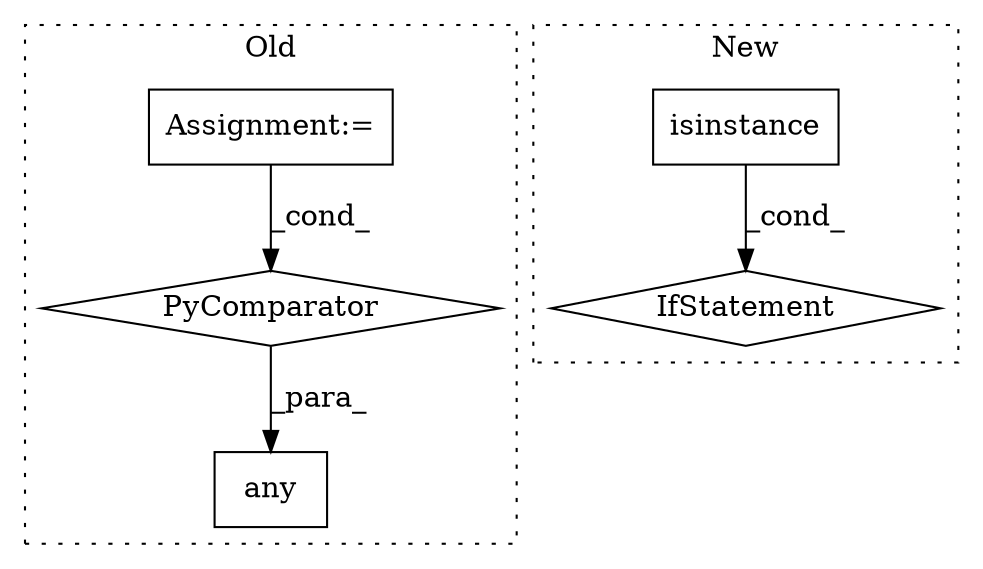 digraph G {
subgraph cluster0 {
1 [label="any" a="32" s="17491,17635" l="15,-3" shape="box"];
4 [label="Assignment:=" a="7" s="17595" l="34" shape="box"];
5 [label="PyComparator" a="113" s="17595" l="34" shape="diamond"];
label = "Old";
style="dotted";
}
subgraph cluster1 {
2 [label="isinstance" a="32" s="18986,19019" l="11,1" shape="box"];
3 [label="IfStatement" a="25" s="18982,19020" l="4,2" shape="diamond"];
label = "New";
style="dotted";
}
2 -> 3 [label="_cond_"];
4 -> 5 [label="_cond_"];
5 -> 1 [label="_para_"];
}